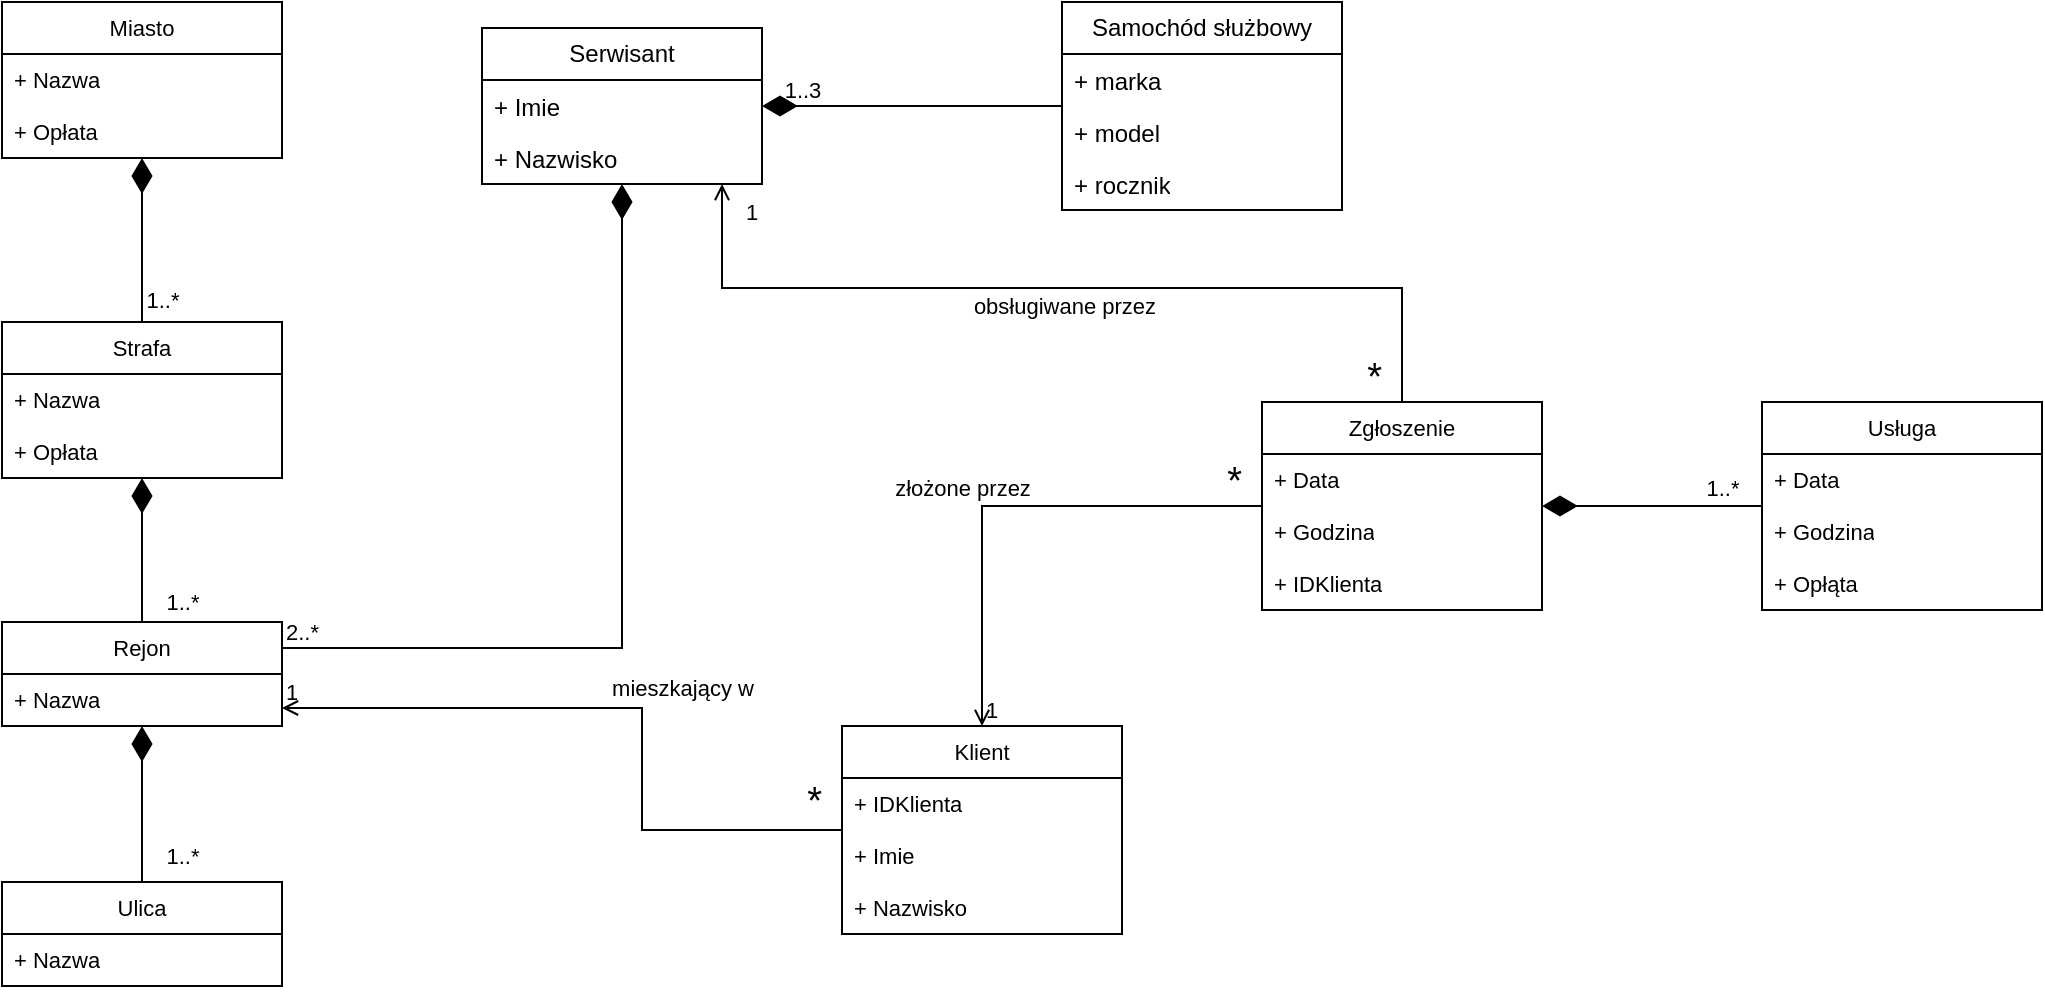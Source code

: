 <mxfile version="24.5.2" type="github">
  <diagram name="Strona-1" id="XkYLfurVMoklSscanKzM">
    <mxGraphModel dx="1249" dy="542" grid="1" gridSize="10" guides="1" tooltips="1" connect="1" arrows="1" fold="1" page="1" pageScale="1" pageWidth="1169" pageHeight="827" math="0" shadow="0">
      <root>
        <mxCell id="0" />
        <mxCell id="1" parent="0" />
        <mxCell id="dYZR1nuj510XMWiARisk-10" value="Serwisant" style="swimlane;fontStyle=0;childLayout=stackLayout;horizontal=1;startSize=26;fillColor=none;horizontalStack=0;resizeParent=1;resizeParentMax=0;resizeLast=0;collapsible=1;marginBottom=0;whiteSpace=wrap;html=1;" parent="1" vertex="1">
          <mxGeometry x="410" y="200" width="140" height="78" as="geometry" />
        </mxCell>
        <mxCell id="dYZR1nuj510XMWiARisk-11" value="+ Imie" style="text;strokeColor=none;fillColor=none;align=left;verticalAlign=top;spacingLeft=4;spacingRight=4;overflow=hidden;rotatable=0;points=[[0,0.5],[1,0.5]];portConstraint=eastwest;whiteSpace=wrap;html=1;" parent="dYZR1nuj510XMWiARisk-10" vertex="1">
          <mxGeometry y="26" width="140" height="26" as="geometry" />
        </mxCell>
        <mxCell id="dYZR1nuj510XMWiARisk-12" value="+ Nazwisko" style="text;strokeColor=none;fillColor=none;align=left;verticalAlign=top;spacingLeft=4;spacingRight=4;overflow=hidden;rotatable=0;points=[[0,0.5],[1,0.5]];portConstraint=eastwest;whiteSpace=wrap;html=1;" parent="dYZR1nuj510XMWiARisk-10" vertex="1">
          <mxGeometry y="52" width="140" height="26" as="geometry" />
        </mxCell>
        <mxCell id="dYZR1nuj510XMWiARisk-18" value="1..3" style="edgeStyle=orthogonalEdgeStyle;rounded=0;orthogonalLoop=1;jettySize=auto;html=1;endArrow=diamondThin;endFill=1;endSize=15;labelBackgroundColor=none;verticalAlign=bottom;" parent="1" source="dYZR1nuj510XMWiARisk-14" target="dYZR1nuj510XMWiARisk-10" edge="1">
          <mxGeometry x="0.733" y="1" relative="1" as="geometry">
            <mxPoint as="offset" />
          </mxGeometry>
        </mxCell>
        <mxCell id="dYZR1nuj510XMWiARisk-14" value="Samochód służbowy" style="swimlane;fontStyle=0;childLayout=stackLayout;horizontal=1;startSize=26;fillColor=none;horizontalStack=0;resizeParent=1;resizeParentMax=0;resizeLast=0;collapsible=1;marginBottom=0;whiteSpace=wrap;html=1;" parent="1" vertex="1">
          <mxGeometry x="700" y="187" width="140" height="104" as="geometry" />
        </mxCell>
        <mxCell id="dYZR1nuj510XMWiARisk-15" value="+ marka" style="text;strokeColor=none;fillColor=none;align=left;verticalAlign=top;spacingLeft=4;spacingRight=4;overflow=hidden;rotatable=0;points=[[0,0.5],[1,0.5]];portConstraint=eastwest;whiteSpace=wrap;html=1;" parent="dYZR1nuj510XMWiARisk-14" vertex="1">
          <mxGeometry y="26" width="140" height="26" as="geometry" />
        </mxCell>
        <mxCell id="dYZR1nuj510XMWiARisk-16" value="+ model" style="text;strokeColor=none;fillColor=none;align=left;verticalAlign=top;spacingLeft=4;spacingRight=4;overflow=hidden;rotatable=0;points=[[0,0.5],[1,0.5]];portConstraint=eastwest;whiteSpace=wrap;html=1;" parent="dYZR1nuj510XMWiARisk-14" vertex="1">
          <mxGeometry y="52" width="140" height="26" as="geometry" />
        </mxCell>
        <mxCell id="dYZR1nuj510XMWiARisk-17" value="+ rocznik" style="text;strokeColor=none;fillColor=none;align=left;verticalAlign=top;spacingLeft=4;spacingRight=4;overflow=hidden;rotatable=0;points=[[0,0.5],[1,0.5]];portConstraint=eastwest;whiteSpace=wrap;html=1;" parent="dYZR1nuj510XMWiARisk-14" vertex="1">
          <mxGeometry y="78" width="140" height="26" as="geometry" />
        </mxCell>
        <mxCell id="dYZR1nuj510XMWiARisk-19" value="Miasto" style="swimlane;fontStyle=0;childLayout=stackLayout;horizontal=1;startSize=26;fillColor=none;horizontalStack=0;resizeParent=1;resizeParentMax=0;resizeLast=0;collapsible=1;marginBottom=0;whiteSpace=wrap;html=1;fontFamily=Helvetica;fontSize=11;fontColor=default;labelBackgroundColor=none;" parent="1" vertex="1">
          <mxGeometry x="170" y="187" width="140" height="78" as="geometry" />
        </mxCell>
        <mxCell id="dYZR1nuj510XMWiARisk-20" value="+ Nazwa" style="text;strokeColor=none;fillColor=none;align=left;verticalAlign=top;spacingLeft=4;spacingRight=4;overflow=hidden;rotatable=0;points=[[0,0.5],[1,0.5]];portConstraint=eastwest;whiteSpace=wrap;html=1;fontFamily=Helvetica;fontSize=11;fontColor=default;labelBackgroundColor=none;" parent="dYZR1nuj510XMWiARisk-19" vertex="1">
          <mxGeometry y="26" width="140" height="26" as="geometry" />
        </mxCell>
        <mxCell id="dYZR1nuj510XMWiARisk-27" value="+ Opłata" style="text;strokeColor=none;fillColor=none;align=left;verticalAlign=top;spacingLeft=4;spacingRight=4;overflow=hidden;rotatable=0;points=[[0,0.5],[1,0.5]];portConstraint=eastwest;whiteSpace=wrap;html=1;fontFamily=Helvetica;fontSize=11;fontColor=default;labelBackgroundColor=none;" parent="dYZR1nuj510XMWiARisk-19" vertex="1">
          <mxGeometry y="52" width="140" height="26" as="geometry" />
        </mxCell>
        <mxCell id="dYZR1nuj510XMWiARisk-28" value="1..*" style="edgeStyle=orthogonalEdgeStyle;rounded=0;orthogonalLoop=1;jettySize=auto;html=1;strokeColor=default;align=center;verticalAlign=middle;fontFamily=Helvetica;fontSize=11;fontColor=default;labelBackgroundColor=none;endArrow=diamondThin;endFill=1;endSize=15;" parent="1" source="dYZR1nuj510XMWiARisk-23" target="dYZR1nuj510XMWiARisk-19" edge="1">
          <mxGeometry x="-0.722" y="-10" relative="1" as="geometry">
            <mxPoint as="offset" />
          </mxGeometry>
        </mxCell>
        <mxCell id="dYZR1nuj510XMWiARisk-23" value="Strafa" style="swimlane;fontStyle=0;childLayout=stackLayout;horizontal=1;startSize=26;fillColor=none;horizontalStack=0;resizeParent=1;resizeParentMax=0;resizeLast=0;collapsible=1;marginBottom=0;whiteSpace=wrap;html=1;fontFamily=Helvetica;fontSize=11;fontColor=default;labelBackgroundColor=none;" parent="1" vertex="1">
          <mxGeometry x="170" y="347" width="140" height="78" as="geometry" />
        </mxCell>
        <mxCell id="dYZR1nuj510XMWiARisk-24" value="+ Nazwa" style="text;strokeColor=none;fillColor=none;align=left;verticalAlign=top;spacingLeft=4;spacingRight=4;overflow=hidden;rotatable=0;points=[[0,0.5],[1,0.5]];portConstraint=eastwest;whiteSpace=wrap;html=1;fontFamily=Helvetica;fontSize=11;fontColor=default;labelBackgroundColor=none;" parent="dYZR1nuj510XMWiARisk-23" vertex="1">
          <mxGeometry y="26" width="140" height="26" as="geometry" />
        </mxCell>
        <mxCell id="dYZR1nuj510XMWiARisk-25" value="+ Opłata" style="text;strokeColor=none;fillColor=none;align=left;verticalAlign=top;spacingLeft=4;spacingRight=4;overflow=hidden;rotatable=0;points=[[0,0.5],[1,0.5]];portConstraint=eastwest;whiteSpace=wrap;html=1;fontFamily=Helvetica;fontSize=11;fontColor=default;labelBackgroundColor=none;" parent="dYZR1nuj510XMWiARisk-23" vertex="1">
          <mxGeometry y="52" width="140" height="26" as="geometry" />
        </mxCell>
        <mxCell id="dYZR1nuj510XMWiARisk-38" value="1..*" style="edgeStyle=orthogonalEdgeStyle;rounded=0;orthogonalLoop=1;jettySize=auto;html=1;strokeColor=default;align=center;verticalAlign=middle;fontFamily=Helvetica;fontSize=11;fontColor=default;labelBackgroundColor=none;endArrow=diamondThin;endFill=1;endSize=15;" parent="1" source="dYZR1nuj510XMWiARisk-29" target="dYZR1nuj510XMWiARisk-23" edge="1">
          <mxGeometry x="-0.722" y="-20" relative="1" as="geometry">
            <mxPoint as="offset" />
          </mxGeometry>
        </mxCell>
        <mxCell id="dYZR1nuj510XMWiARisk-29" value="Rejon" style="swimlane;fontStyle=0;childLayout=stackLayout;horizontal=1;startSize=26;fillColor=none;horizontalStack=0;resizeParent=1;resizeParentMax=0;resizeLast=0;collapsible=1;marginBottom=0;whiteSpace=wrap;html=1;fontFamily=Helvetica;fontSize=11;fontColor=default;labelBackgroundColor=none;" parent="1" vertex="1">
          <mxGeometry x="170" y="497" width="140" height="52" as="geometry" />
        </mxCell>
        <mxCell id="dYZR1nuj510XMWiARisk-30" value="+ Nazwa" style="text;strokeColor=none;fillColor=none;align=left;verticalAlign=top;spacingLeft=4;spacingRight=4;overflow=hidden;rotatable=0;points=[[0,0.5],[1,0.5]];portConstraint=eastwest;whiteSpace=wrap;html=1;fontFamily=Helvetica;fontSize=11;fontColor=default;labelBackgroundColor=none;" parent="dYZR1nuj510XMWiARisk-29" vertex="1">
          <mxGeometry y="26" width="140" height="26" as="geometry" />
        </mxCell>
        <mxCell id="dYZR1nuj510XMWiARisk-37" value="1..*" style="edgeStyle=orthogonalEdgeStyle;rounded=0;orthogonalLoop=1;jettySize=auto;html=1;strokeColor=default;align=center;verticalAlign=middle;fontFamily=Helvetica;fontSize=11;fontColor=default;labelBackgroundColor=none;endArrow=diamondThin;endFill=1;endSize=15;" parent="1" source="dYZR1nuj510XMWiARisk-33" target="dYZR1nuj510XMWiARisk-29" edge="1">
          <mxGeometry x="-0.655" y="-20" relative="1" as="geometry">
            <mxPoint as="offset" />
          </mxGeometry>
        </mxCell>
        <mxCell id="dYZR1nuj510XMWiARisk-33" value="Ulica" style="swimlane;fontStyle=0;childLayout=stackLayout;horizontal=1;startSize=26;fillColor=none;horizontalStack=0;resizeParent=1;resizeParentMax=0;resizeLast=0;collapsible=1;marginBottom=0;whiteSpace=wrap;html=1;fontFamily=Helvetica;fontSize=11;fontColor=default;labelBackgroundColor=none;" parent="1" vertex="1">
          <mxGeometry x="170" y="627" width="140" height="52" as="geometry" />
        </mxCell>
        <mxCell id="dYZR1nuj510XMWiARisk-34" value="+ Nazwa" style="text;strokeColor=none;fillColor=none;align=left;verticalAlign=top;spacingLeft=4;spacingRight=4;overflow=hidden;rotatable=0;points=[[0,0.5],[1,0.5]];portConstraint=eastwest;whiteSpace=wrap;html=1;fontFamily=Helvetica;fontSize=11;fontColor=default;labelBackgroundColor=none;" parent="dYZR1nuj510XMWiARisk-33" vertex="1">
          <mxGeometry y="26" width="140" height="26" as="geometry" />
        </mxCell>
        <mxCell id="dYZR1nuj510XMWiARisk-40" value="" style="endArrow=diamondThin;html=1;edgeStyle=orthogonalEdgeStyle;rounded=0;strokeColor=default;align=center;verticalAlign=middle;fontFamily=Helvetica;fontSize=11;fontColor=default;labelBackgroundColor=none;endSize=15;startArrow=none;startFill=0;endFill=1;" parent="1" source="dYZR1nuj510XMWiARisk-29" target="dYZR1nuj510XMWiARisk-10" edge="1">
          <mxGeometry relative="1" as="geometry">
            <mxPoint x="430" y="450" as="sourcePoint" />
            <mxPoint x="590" y="450" as="targetPoint" />
            <Array as="points">
              <mxPoint x="480" y="510" />
            </Array>
          </mxGeometry>
        </mxCell>
        <mxCell id="dYZR1nuj510XMWiARisk-41" value="2..*" style="edgeLabel;resizable=0;html=1;align=left;verticalAlign=bottom;fontFamily=Helvetica;fontSize=11;fontColor=default;labelBackgroundColor=none;" parent="dYZR1nuj510XMWiARisk-40" connectable="0" vertex="1">
          <mxGeometry x="-1" relative="1" as="geometry" />
        </mxCell>
        <mxCell id="dYZR1nuj510XMWiARisk-43" value="Zgłoszenie" style="swimlane;fontStyle=0;childLayout=stackLayout;horizontal=1;startSize=26;fillColor=none;horizontalStack=0;resizeParent=1;resizeParentMax=0;resizeLast=0;collapsible=1;marginBottom=0;whiteSpace=wrap;html=1;fontFamily=Helvetica;fontSize=11;fontColor=default;labelBackgroundColor=none;" parent="1" vertex="1">
          <mxGeometry x="800" y="387" width="140" height="104" as="geometry" />
        </mxCell>
        <mxCell id="dYZR1nuj510XMWiARisk-44" value="+ Data" style="text;strokeColor=none;fillColor=none;align=left;verticalAlign=top;spacingLeft=4;spacingRight=4;overflow=hidden;rotatable=0;points=[[0,0.5],[1,0.5]];portConstraint=eastwest;whiteSpace=wrap;html=1;fontFamily=Helvetica;fontSize=11;fontColor=default;labelBackgroundColor=none;" parent="dYZR1nuj510XMWiARisk-43" vertex="1">
          <mxGeometry y="26" width="140" height="26" as="geometry" />
        </mxCell>
        <mxCell id="dYZR1nuj510XMWiARisk-45" value="+ Godzina" style="text;strokeColor=none;fillColor=none;align=left;verticalAlign=top;spacingLeft=4;spacingRight=4;overflow=hidden;rotatable=0;points=[[0,0.5],[1,0.5]];portConstraint=eastwest;whiteSpace=wrap;html=1;fontFamily=Helvetica;fontSize=11;fontColor=default;labelBackgroundColor=none;" parent="dYZR1nuj510XMWiARisk-43" vertex="1">
          <mxGeometry y="52" width="140" height="26" as="geometry" />
        </mxCell>
        <mxCell id="dYZR1nuj510XMWiARisk-46" value="+ IDKlienta" style="text;strokeColor=none;fillColor=none;align=left;verticalAlign=top;spacingLeft=4;spacingRight=4;overflow=hidden;rotatable=0;points=[[0,0.5],[1,0.5]];portConstraint=eastwest;whiteSpace=wrap;html=1;fontFamily=Helvetica;fontSize=11;fontColor=default;labelBackgroundColor=none;" parent="dYZR1nuj510XMWiARisk-43" vertex="1">
          <mxGeometry y="78" width="140" height="26" as="geometry" />
        </mxCell>
        <mxCell id="dYZR1nuj510XMWiARisk-47" value="Klient" style="swimlane;fontStyle=0;childLayout=stackLayout;horizontal=1;startSize=26;fillColor=none;horizontalStack=0;resizeParent=1;resizeParentMax=0;resizeLast=0;collapsible=1;marginBottom=0;whiteSpace=wrap;html=1;fontFamily=Helvetica;fontSize=11;fontColor=default;labelBackgroundColor=none;" parent="1" vertex="1">
          <mxGeometry x="590" y="549" width="140" height="104" as="geometry" />
        </mxCell>
        <mxCell id="dYZR1nuj510XMWiARisk-48" value="+ IDKlienta" style="text;strokeColor=none;fillColor=none;align=left;verticalAlign=top;spacingLeft=4;spacingRight=4;overflow=hidden;rotatable=0;points=[[0,0.5],[1,0.5]];portConstraint=eastwest;whiteSpace=wrap;html=1;fontFamily=Helvetica;fontSize=11;fontColor=default;labelBackgroundColor=none;" parent="dYZR1nuj510XMWiARisk-47" vertex="1">
          <mxGeometry y="26" width="140" height="26" as="geometry" />
        </mxCell>
        <mxCell id="dYZR1nuj510XMWiARisk-49" value="+ Imie" style="text;strokeColor=none;fillColor=none;align=left;verticalAlign=top;spacingLeft=4;spacingRight=4;overflow=hidden;rotatable=0;points=[[0,0.5],[1,0.5]];portConstraint=eastwest;whiteSpace=wrap;html=1;fontFamily=Helvetica;fontSize=11;fontColor=default;labelBackgroundColor=none;" parent="dYZR1nuj510XMWiARisk-47" vertex="1">
          <mxGeometry y="52" width="140" height="26" as="geometry" />
        </mxCell>
        <mxCell id="dYZR1nuj510XMWiARisk-50" value="+ Nazwisko" style="text;strokeColor=none;fillColor=none;align=left;verticalAlign=top;spacingLeft=4;spacingRight=4;overflow=hidden;rotatable=0;points=[[0,0.5],[1,0.5]];portConstraint=eastwest;whiteSpace=wrap;html=1;fontFamily=Helvetica;fontSize=11;fontColor=default;labelBackgroundColor=none;" parent="dYZR1nuj510XMWiARisk-47" vertex="1">
          <mxGeometry y="78" width="140" height="26" as="geometry" />
        </mxCell>
        <mxCell id="dYZR1nuj510XMWiARisk-52" value="mieszkający w" style="endArrow=none;html=1;edgeStyle=orthogonalEdgeStyle;rounded=0;strokeColor=default;align=center;verticalAlign=middle;fontFamily=Helvetica;fontSize=11;fontColor=default;labelBackgroundColor=none;endSize=15;endFill=0;startArrow=open;startFill=0;" parent="1" source="dYZR1nuj510XMWiARisk-29" target="dYZR1nuj510XMWiARisk-47" edge="1">
          <mxGeometry x="0.056" y="22" relative="1" as="geometry">
            <mxPoint x="320" y="520" as="sourcePoint" />
            <mxPoint x="490" y="288" as="targetPoint" />
            <Array as="points">
              <mxPoint x="490" y="540" />
              <mxPoint x="490" y="601" />
            </Array>
            <mxPoint x="-2" y="-10" as="offset" />
          </mxGeometry>
        </mxCell>
        <mxCell id="dYZR1nuj510XMWiARisk-53" value="1" style="edgeLabel;resizable=0;html=1;align=left;verticalAlign=bottom;fontFamily=Helvetica;fontSize=11;fontColor=default;labelBackgroundColor=none;" parent="dYZR1nuj510XMWiARisk-52" connectable="0" vertex="1">
          <mxGeometry x="-1" relative="1" as="geometry" />
        </mxCell>
        <mxCell id="dYZR1nuj510XMWiARisk-54" value="&lt;font style=&quot;font-size: 19px;&quot;&gt;*&lt;/font&gt;" style="edgeLabel;resizable=0;html=1;align=right;verticalAlign=bottom;fontFamily=Helvetica;fontSize=17;fontColor=default;labelBackgroundColor=none;" parent="dYZR1nuj510XMWiARisk-52" connectable="0" vertex="1">
          <mxGeometry x="1" relative="1" as="geometry">
            <mxPoint x="-10" y="-1" as="offset" />
          </mxGeometry>
        </mxCell>
        <mxCell id="dYZR1nuj510XMWiARisk-61" value="złożone przez" style="endArrow=none;html=1;edgeStyle=orthogonalEdgeStyle;rounded=0;strokeColor=default;align=center;verticalAlign=middle;fontFamily=Helvetica;fontSize=11;fontColor=default;labelBackgroundColor=none;endSize=15;startArrow=open;startFill=0;" parent="1" source="dYZR1nuj510XMWiARisk-47" target="dYZR1nuj510XMWiARisk-43" edge="1">
          <mxGeometry x="-0.12" y="13" relative="1" as="geometry">
            <mxPoint x="340" y="540" as="sourcePoint" />
            <mxPoint x="510" y="308" as="targetPoint" />
            <Array as="points">
              <mxPoint x="660" y="439" />
            </Array>
            <mxPoint x="-10" y="4" as="offset" />
          </mxGeometry>
        </mxCell>
        <mxCell id="dYZR1nuj510XMWiARisk-62" value="1" style="edgeLabel;resizable=0;html=1;align=left;verticalAlign=bottom;fontFamily=Helvetica;fontSize=11;fontColor=default;labelBackgroundColor=none;" parent="dYZR1nuj510XMWiARisk-61" connectable="0" vertex="1">
          <mxGeometry x="-1" relative="1" as="geometry" />
        </mxCell>
        <mxCell id="dYZR1nuj510XMWiARisk-63" value="*" style="edgeLabel;resizable=0;html=1;align=right;verticalAlign=bottom;fontFamily=Helvetica;fontSize=19;fontColor=default;labelBackgroundColor=none;" parent="dYZR1nuj510XMWiARisk-61" connectable="0" vertex="1">
          <mxGeometry x="1" relative="1" as="geometry">
            <mxPoint x="-10" y="1" as="offset" />
          </mxGeometry>
        </mxCell>
        <mxCell id="dYZR1nuj510XMWiARisk-65" value="obsługiwane przez" style="endArrow=none;html=1;edgeStyle=orthogonalEdgeStyle;rounded=0;strokeColor=default;align=center;verticalAlign=middle;fontFamily=Helvetica;fontSize=11;fontColor=default;labelBackgroundColor=none;endSize=15;startArrow=open;startFill=0;" parent="1" source="dYZR1nuj510XMWiARisk-10" target="dYZR1nuj510XMWiARisk-43" edge="1">
          <mxGeometry x="-0.007" y="-9" relative="1" as="geometry">
            <mxPoint x="590" y="441" as="sourcePoint" />
            <mxPoint x="730" y="331" as="targetPoint" />
            <Array as="points">
              <mxPoint x="530" y="330" />
              <mxPoint x="870" y="330" />
            </Array>
            <mxPoint as="offset" />
          </mxGeometry>
        </mxCell>
        <mxCell id="dYZR1nuj510XMWiARisk-66" value="1" style="edgeLabel;resizable=0;html=1;align=left;verticalAlign=bottom;fontFamily=Helvetica;fontSize=11;fontColor=default;labelBackgroundColor=none;" parent="dYZR1nuj510XMWiARisk-65" connectable="0" vertex="1">
          <mxGeometry x="-1" relative="1" as="geometry">
            <mxPoint x="10" y="22" as="offset" />
          </mxGeometry>
        </mxCell>
        <mxCell id="dYZR1nuj510XMWiARisk-67" value="*" style="edgeLabel;resizable=0;html=1;align=right;verticalAlign=bottom;fontFamily=Helvetica;fontSize=19;fontColor=default;labelBackgroundColor=none;" parent="dYZR1nuj510XMWiARisk-65" connectable="0" vertex="1">
          <mxGeometry x="1" relative="1" as="geometry">
            <mxPoint x="-10" y="1" as="offset" />
          </mxGeometry>
        </mxCell>
        <mxCell id="dYZR1nuj510XMWiARisk-72" value="1..*" style="edgeStyle=orthogonalEdgeStyle;rounded=0;orthogonalLoop=1;jettySize=auto;html=1;strokeColor=default;align=center;verticalAlign=middle;fontFamily=Helvetica;fontSize=11;fontColor=default;labelBackgroundColor=none;endArrow=diamondThin;endFill=1;endSize=15;" parent="1" source="dYZR1nuj510XMWiARisk-68" target="dYZR1nuj510XMWiARisk-43" edge="1">
          <mxGeometry x="-0.636" y="-9" relative="1" as="geometry">
            <mxPoint as="offset" />
          </mxGeometry>
        </mxCell>
        <mxCell id="dYZR1nuj510XMWiARisk-68" value="Usługa" style="swimlane;fontStyle=0;childLayout=stackLayout;horizontal=1;startSize=26;fillColor=none;horizontalStack=0;resizeParent=1;resizeParentMax=0;resizeLast=0;collapsible=1;marginBottom=0;whiteSpace=wrap;html=1;fontFamily=Helvetica;fontSize=11;fontColor=default;labelBackgroundColor=none;" parent="1" vertex="1">
          <mxGeometry x="1050" y="387" width="140" height="104" as="geometry" />
        </mxCell>
        <mxCell id="dYZR1nuj510XMWiARisk-69" value="+ Data" style="text;strokeColor=none;fillColor=none;align=left;verticalAlign=top;spacingLeft=4;spacingRight=4;overflow=hidden;rotatable=0;points=[[0,0.5],[1,0.5]];portConstraint=eastwest;whiteSpace=wrap;html=1;fontFamily=Helvetica;fontSize=11;fontColor=default;labelBackgroundColor=none;" parent="dYZR1nuj510XMWiARisk-68" vertex="1">
          <mxGeometry y="26" width="140" height="26" as="geometry" />
        </mxCell>
        <mxCell id="dYZR1nuj510XMWiARisk-70" value="+ Godzina" style="text;strokeColor=none;fillColor=none;align=left;verticalAlign=top;spacingLeft=4;spacingRight=4;overflow=hidden;rotatable=0;points=[[0,0.5],[1,0.5]];portConstraint=eastwest;whiteSpace=wrap;html=1;fontFamily=Helvetica;fontSize=11;fontColor=default;labelBackgroundColor=none;" parent="dYZR1nuj510XMWiARisk-68" vertex="1">
          <mxGeometry y="52" width="140" height="26" as="geometry" />
        </mxCell>
        <mxCell id="dYZR1nuj510XMWiARisk-71" value="+ Opłąta" style="text;strokeColor=none;fillColor=none;align=left;verticalAlign=top;spacingLeft=4;spacingRight=4;overflow=hidden;rotatable=0;points=[[0,0.5],[1,0.5]];portConstraint=eastwest;whiteSpace=wrap;html=1;fontFamily=Helvetica;fontSize=11;fontColor=default;labelBackgroundColor=none;" parent="dYZR1nuj510XMWiARisk-68" vertex="1">
          <mxGeometry y="78" width="140" height="26" as="geometry" />
        </mxCell>
      </root>
    </mxGraphModel>
  </diagram>
</mxfile>
